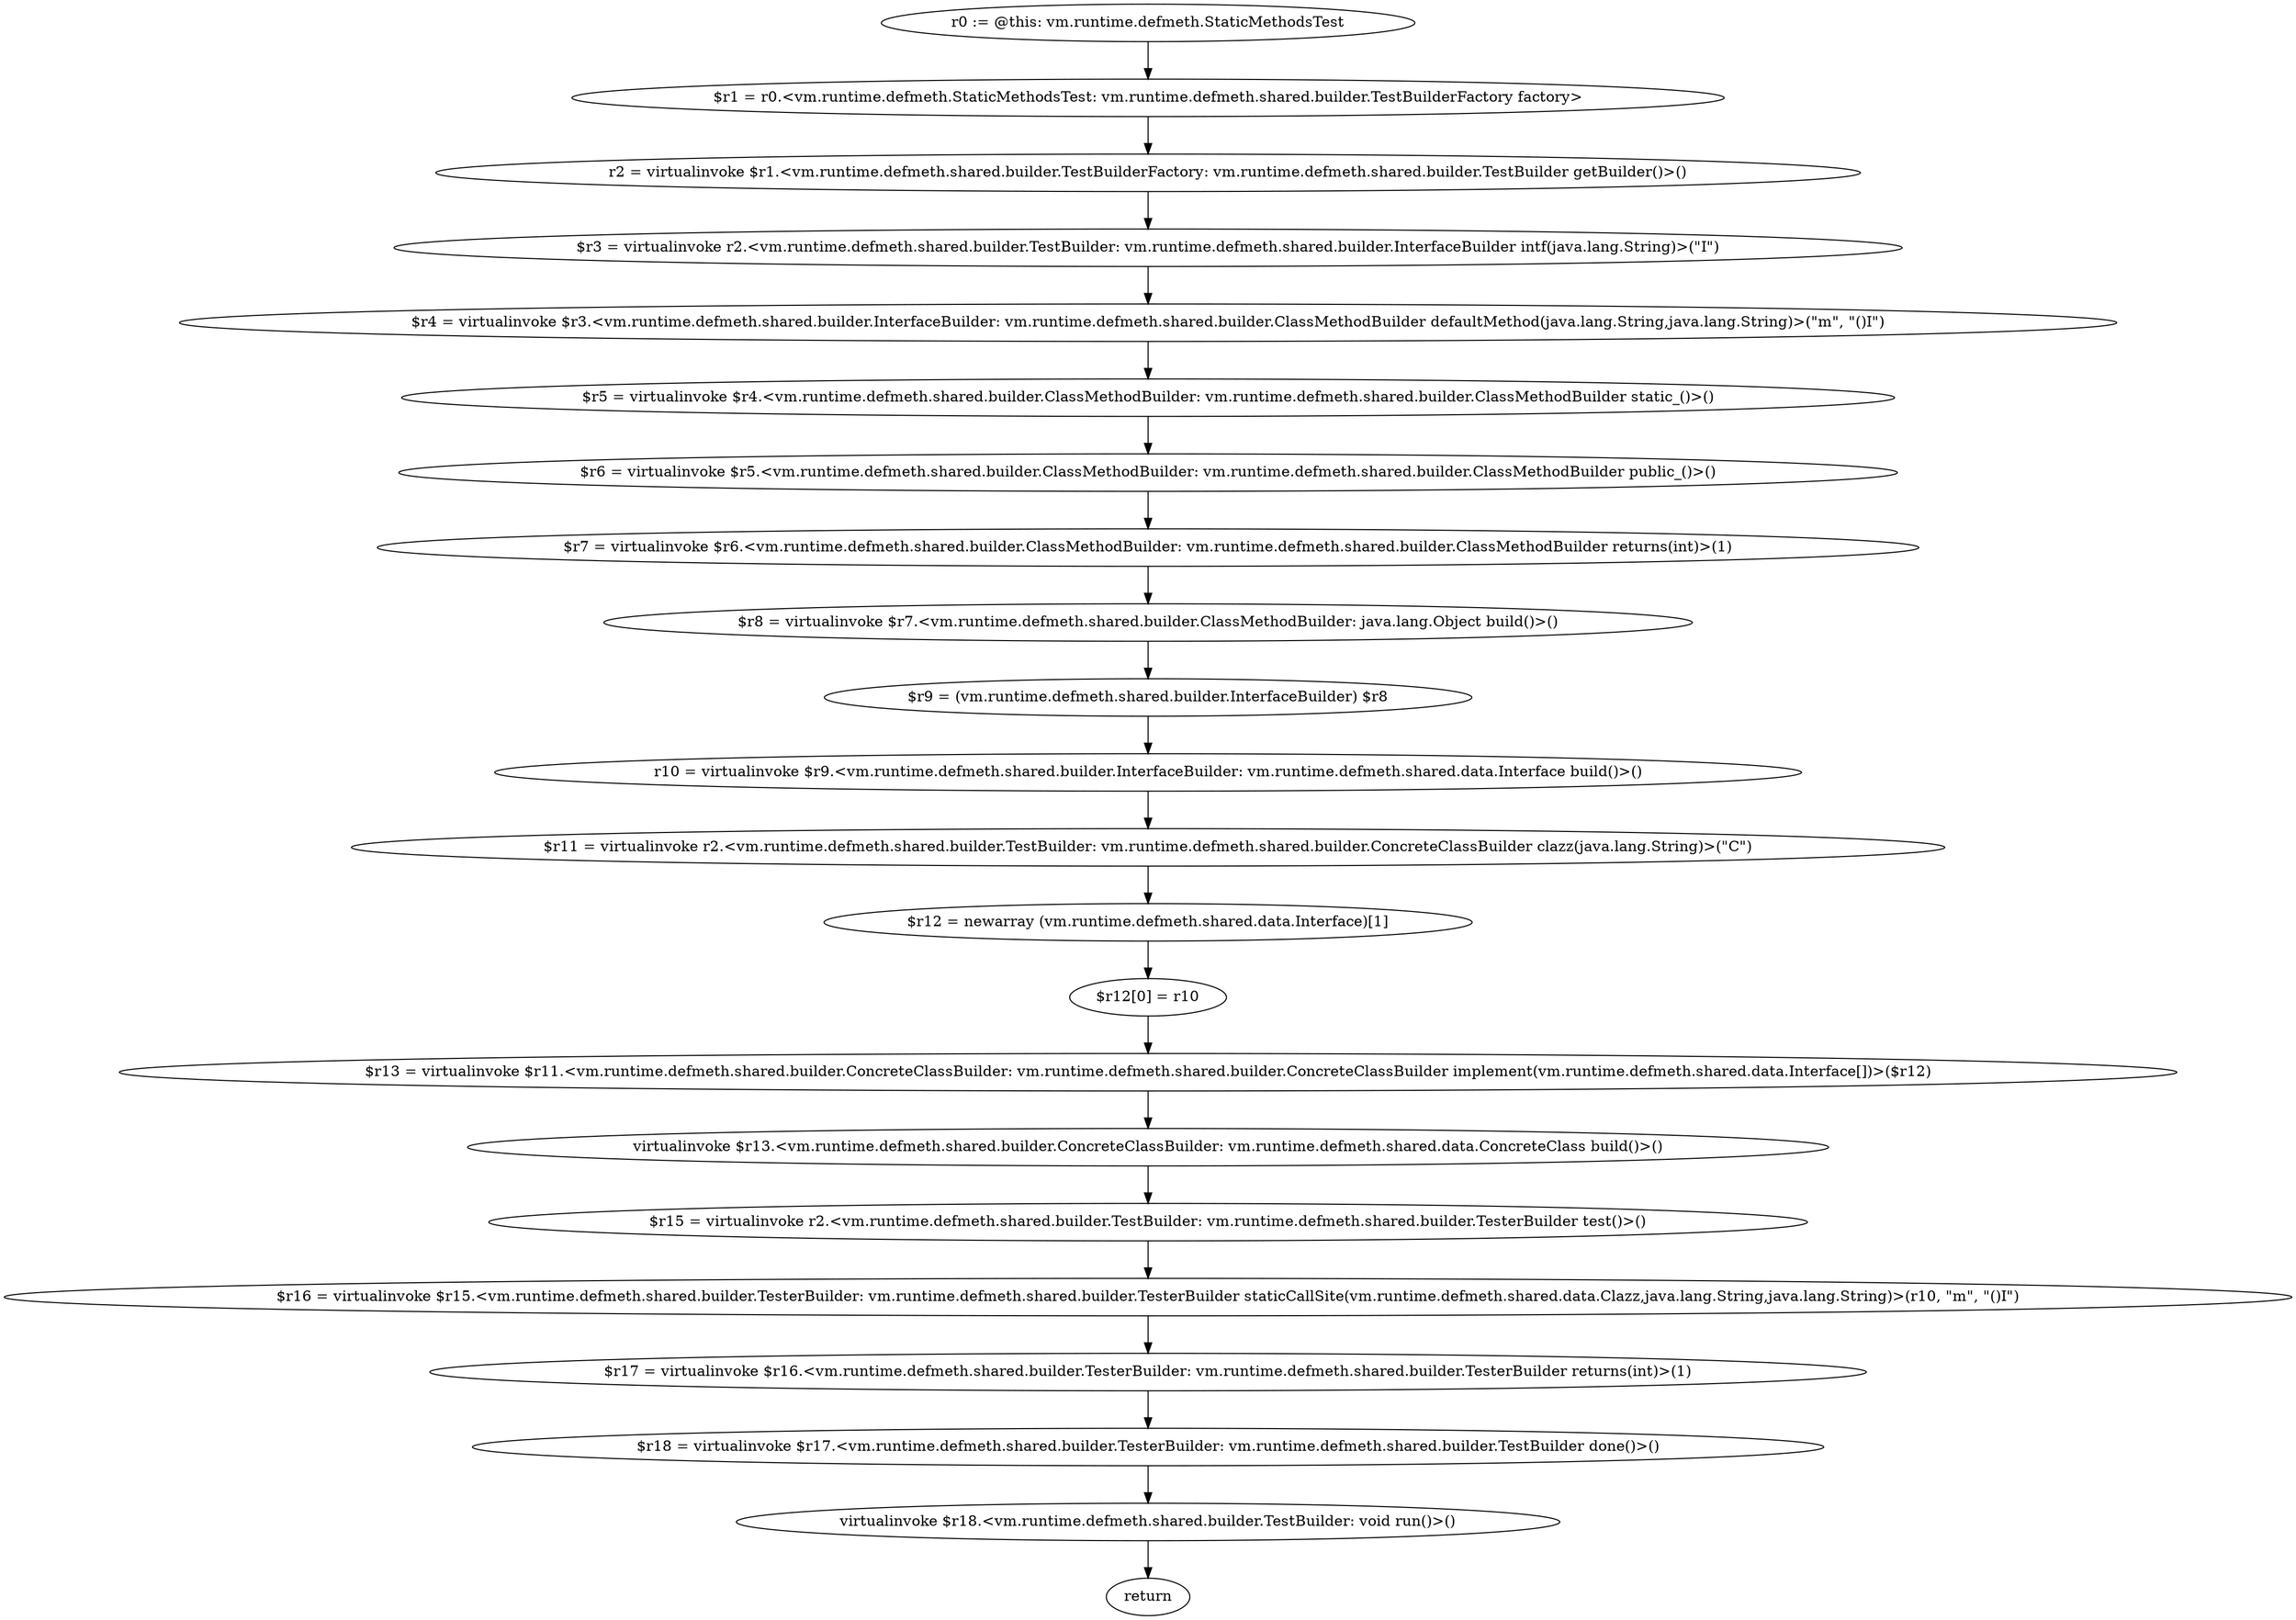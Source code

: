 digraph "unitGraph" {
    "r0 := @this: vm.runtime.defmeth.StaticMethodsTest"
    "$r1 = r0.<vm.runtime.defmeth.StaticMethodsTest: vm.runtime.defmeth.shared.builder.TestBuilderFactory factory>"
    "r2 = virtualinvoke $r1.<vm.runtime.defmeth.shared.builder.TestBuilderFactory: vm.runtime.defmeth.shared.builder.TestBuilder getBuilder()>()"
    "$r3 = virtualinvoke r2.<vm.runtime.defmeth.shared.builder.TestBuilder: vm.runtime.defmeth.shared.builder.InterfaceBuilder intf(java.lang.String)>(\"I\")"
    "$r4 = virtualinvoke $r3.<vm.runtime.defmeth.shared.builder.InterfaceBuilder: vm.runtime.defmeth.shared.builder.ClassMethodBuilder defaultMethod(java.lang.String,java.lang.String)>(\"m\", \"()I\")"
    "$r5 = virtualinvoke $r4.<vm.runtime.defmeth.shared.builder.ClassMethodBuilder: vm.runtime.defmeth.shared.builder.ClassMethodBuilder static_()>()"
    "$r6 = virtualinvoke $r5.<vm.runtime.defmeth.shared.builder.ClassMethodBuilder: vm.runtime.defmeth.shared.builder.ClassMethodBuilder public_()>()"
    "$r7 = virtualinvoke $r6.<vm.runtime.defmeth.shared.builder.ClassMethodBuilder: vm.runtime.defmeth.shared.builder.ClassMethodBuilder returns(int)>(1)"
    "$r8 = virtualinvoke $r7.<vm.runtime.defmeth.shared.builder.ClassMethodBuilder: java.lang.Object build()>()"
    "$r9 = (vm.runtime.defmeth.shared.builder.InterfaceBuilder) $r8"
    "r10 = virtualinvoke $r9.<vm.runtime.defmeth.shared.builder.InterfaceBuilder: vm.runtime.defmeth.shared.data.Interface build()>()"
    "$r11 = virtualinvoke r2.<vm.runtime.defmeth.shared.builder.TestBuilder: vm.runtime.defmeth.shared.builder.ConcreteClassBuilder clazz(java.lang.String)>(\"C\")"
    "$r12 = newarray (vm.runtime.defmeth.shared.data.Interface)[1]"
    "$r12[0] = r10"
    "$r13 = virtualinvoke $r11.<vm.runtime.defmeth.shared.builder.ConcreteClassBuilder: vm.runtime.defmeth.shared.builder.ConcreteClassBuilder implement(vm.runtime.defmeth.shared.data.Interface[])>($r12)"
    "virtualinvoke $r13.<vm.runtime.defmeth.shared.builder.ConcreteClassBuilder: vm.runtime.defmeth.shared.data.ConcreteClass build()>()"
    "$r15 = virtualinvoke r2.<vm.runtime.defmeth.shared.builder.TestBuilder: vm.runtime.defmeth.shared.builder.TesterBuilder test()>()"
    "$r16 = virtualinvoke $r15.<vm.runtime.defmeth.shared.builder.TesterBuilder: vm.runtime.defmeth.shared.builder.TesterBuilder staticCallSite(vm.runtime.defmeth.shared.data.Clazz,java.lang.String,java.lang.String)>(r10, \"m\", \"()I\")"
    "$r17 = virtualinvoke $r16.<vm.runtime.defmeth.shared.builder.TesterBuilder: vm.runtime.defmeth.shared.builder.TesterBuilder returns(int)>(1)"
    "$r18 = virtualinvoke $r17.<vm.runtime.defmeth.shared.builder.TesterBuilder: vm.runtime.defmeth.shared.builder.TestBuilder done()>()"
    "virtualinvoke $r18.<vm.runtime.defmeth.shared.builder.TestBuilder: void run()>()"
    "return"
    "r0 := @this: vm.runtime.defmeth.StaticMethodsTest"->"$r1 = r0.<vm.runtime.defmeth.StaticMethodsTest: vm.runtime.defmeth.shared.builder.TestBuilderFactory factory>";
    "$r1 = r0.<vm.runtime.defmeth.StaticMethodsTest: vm.runtime.defmeth.shared.builder.TestBuilderFactory factory>"->"r2 = virtualinvoke $r1.<vm.runtime.defmeth.shared.builder.TestBuilderFactory: vm.runtime.defmeth.shared.builder.TestBuilder getBuilder()>()";
    "r2 = virtualinvoke $r1.<vm.runtime.defmeth.shared.builder.TestBuilderFactory: vm.runtime.defmeth.shared.builder.TestBuilder getBuilder()>()"->"$r3 = virtualinvoke r2.<vm.runtime.defmeth.shared.builder.TestBuilder: vm.runtime.defmeth.shared.builder.InterfaceBuilder intf(java.lang.String)>(\"I\")";
    "$r3 = virtualinvoke r2.<vm.runtime.defmeth.shared.builder.TestBuilder: vm.runtime.defmeth.shared.builder.InterfaceBuilder intf(java.lang.String)>(\"I\")"->"$r4 = virtualinvoke $r3.<vm.runtime.defmeth.shared.builder.InterfaceBuilder: vm.runtime.defmeth.shared.builder.ClassMethodBuilder defaultMethod(java.lang.String,java.lang.String)>(\"m\", \"()I\")";
    "$r4 = virtualinvoke $r3.<vm.runtime.defmeth.shared.builder.InterfaceBuilder: vm.runtime.defmeth.shared.builder.ClassMethodBuilder defaultMethod(java.lang.String,java.lang.String)>(\"m\", \"()I\")"->"$r5 = virtualinvoke $r4.<vm.runtime.defmeth.shared.builder.ClassMethodBuilder: vm.runtime.defmeth.shared.builder.ClassMethodBuilder static_()>()";
    "$r5 = virtualinvoke $r4.<vm.runtime.defmeth.shared.builder.ClassMethodBuilder: vm.runtime.defmeth.shared.builder.ClassMethodBuilder static_()>()"->"$r6 = virtualinvoke $r5.<vm.runtime.defmeth.shared.builder.ClassMethodBuilder: vm.runtime.defmeth.shared.builder.ClassMethodBuilder public_()>()";
    "$r6 = virtualinvoke $r5.<vm.runtime.defmeth.shared.builder.ClassMethodBuilder: vm.runtime.defmeth.shared.builder.ClassMethodBuilder public_()>()"->"$r7 = virtualinvoke $r6.<vm.runtime.defmeth.shared.builder.ClassMethodBuilder: vm.runtime.defmeth.shared.builder.ClassMethodBuilder returns(int)>(1)";
    "$r7 = virtualinvoke $r6.<vm.runtime.defmeth.shared.builder.ClassMethodBuilder: vm.runtime.defmeth.shared.builder.ClassMethodBuilder returns(int)>(1)"->"$r8 = virtualinvoke $r7.<vm.runtime.defmeth.shared.builder.ClassMethodBuilder: java.lang.Object build()>()";
    "$r8 = virtualinvoke $r7.<vm.runtime.defmeth.shared.builder.ClassMethodBuilder: java.lang.Object build()>()"->"$r9 = (vm.runtime.defmeth.shared.builder.InterfaceBuilder) $r8";
    "$r9 = (vm.runtime.defmeth.shared.builder.InterfaceBuilder) $r8"->"r10 = virtualinvoke $r9.<vm.runtime.defmeth.shared.builder.InterfaceBuilder: vm.runtime.defmeth.shared.data.Interface build()>()";
    "r10 = virtualinvoke $r9.<vm.runtime.defmeth.shared.builder.InterfaceBuilder: vm.runtime.defmeth.shared.data.Interface build()>()"->"$r11 = virtualinvoke r2.<vm.runtime.defmeth.shared.builder.TestBuilder: vm.runtime.defmeth.shared.builder.ConcreteClassBuilder clazz(java.lang.String)>(\"C\")";
    "$r11 = virtualinvoke r2.<vm.runtime.defmeth.shared.builder.TestBuilder: vm.runtime.defmeth.shared.builder.ConcreteClassBuilder clazz(java.lang.String)>(\"C\")"->"$r12 = newarray (vm.runtime.defmeth.shared.data.Interface)[1]";
    "$r12 = newarray (vm.runtime.defmeth.shared.data.Interface)[1]"->"$r12[0] = r10";
    "$r12[0] = r10"->"$r13 = virtualinvoke $r11.<vm.runtime.defmeth.shared.builder.ConcreteClassBuilder: vm.runtime.defmeth.shared.builder.ConcreteClassBuilder implement(vm.runtime.defmeth.shared.data.Interface[])>($r12)";
    "$r13 = virtualinvoke $r11.<vm.runtime.defmeth.shared.builder.ConcreteClassBuilder: vm.runtime.defmeth.shared.builder.ConcreteClassBuilder implement(vm.runtime.defmeth.shared.data.Interface[])>($r12)"->"virtualinvoke $r13.<vm.runtime.defmeth.shared.builder.ConcreteClassBuilder: vm.runtime.defmeth.shared.data.ConcreteClass build()>()";
    "virtualinvoke $r13.<vm.runtime.defmeth.shared.builder.ConcreteClassBuilder: vm.runtime.defmeth.shared.data.ConcreteClass build()>()"->"$r15 = virtualinvoke r2.<vm.runtime.defmeth.shared.builder.TestBuilder: vm.runtime.defmeth.shared.builder.TesterBuilder test()>()";
    "$r15 = virtualinvoke r2.<vm.runtime.defmeth.shared.builder.TestBuilder: vm.runtime.defmeth.shared.builder.TesterBuilder test()>()"->"$r16 = virtualinvoke $r15.<vm.runtime.defmeth.shared.builder.TesterBuilder: vm.runtime.defmeth.shared.builder.TesterBuilder staticCallSite(vm.runtime.defmeth.shared.data.Clazz,java.lang.String,java.lang.String)>(r10, \"m\", \"()I\")";
    "$r16 = virtualinvoke $r15.<vm.runtime.defmeth.shared.builder.TesterBuilder: vm.runtime.defmeth.shared.builder.TesterBuilder staticCallSite(vm.runtime.defmeth.shared.data.Clazz,java.lang.String,java.lang.String)>(r10, \"m\", \"()I\")"->"$r17 = virtualinvoke $r16.<vm.runtime.defmeth.shared.builder.TesterBuilder: vm.runtime.defmeth.shared.builder.TesterBuilder returns(int)>(1)";
    "$r17 = virtualinvoke $r16.<vm.runtime.defmeth.shared.builder.TesterBuilder: vm.runtime.defmeth.shared.builder.TesterBuilder returns(int)>(1)"->"$r18 = virtualinvoke $r17.<vm.runtime.defmeth.shared.builder.TesterBuilder: vm.runtime.defmeth.shared.builder.TestBuilder done()>()";
    "$r18 = virtualinvoke $r17.<vm.runtime.defmeth.shared.builder.TesterBuilder: vm.runtime.defmeth.shared.builder.TestBuilder done()>()"->"virtualinvoke $r18.<vm.runtime.defmeth.shared.builder.TestBuilder: void run()>()";
    "virtualinvoke $r18.<vm.runtime.defmeth.shared.builder.TestBuilder: void run()>()"->"return";
}
